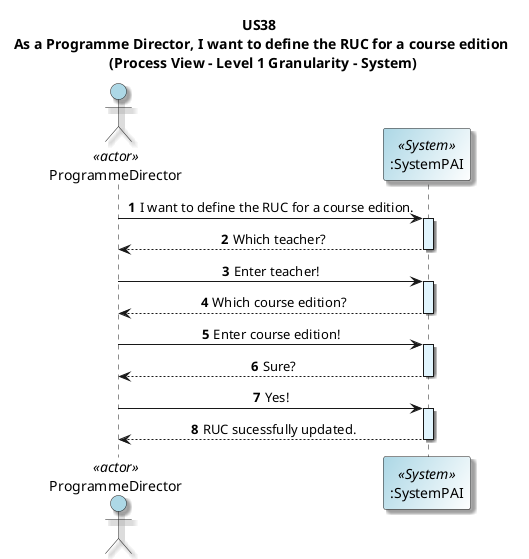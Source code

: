 @startuml

tProcess View Level 1 :
 @startuml

 title US38 \n As a Programme Director, I want to define the RUC for a course edition \n (Process View - Level 1 Granularity - System)

 skinparam defaultTextAlignment center
 skinparam shadowing true
 skinparam actorBackgroundColor #lightblue
 skinparam participantBackgroundColor #lightblue/white
 autonumber

 actor ProgrammeDirector as PD <<actor>>
 participant ":SystemPAI" as System <<System>>

 PD -> System: I want to define the RUC for a course edition.
 activate System #E1F5FE

 System --> PD: Which teacher?
 deactivate System

 PD -> System: Enter teacher!
 activate System #E1F5FE

 System --> PD: Which course edition?
 deactivate System

 PD -> System: Enter course edition!
 activate System #E1F5FE

 System --> PD: Sure?
 deactivate System

 PD -> System: Yes!
 activate System #E1F5FE

 System --> PD: RUC sucessfully updated.
 deactivate System
 @enduml